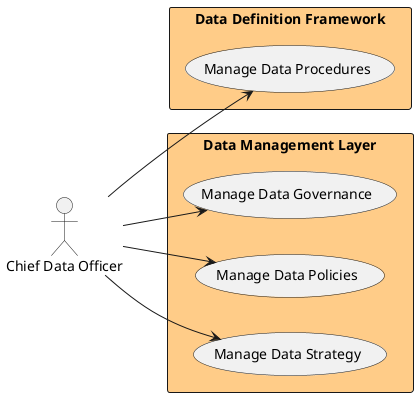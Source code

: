 @startuml

left to right direction


Actor "Chief Data Officer" as ChiefDataOfficer


rectangle "Data Definition Framework" as ddf #ffcc88 {
        usecase "Manage Data Procedures" as ManageDataProcedures
    ChiefDataOfficer --> ManageDataProcedures

}

rectangle "Data Management Layer" as dml #ffcc88 {
        usecase "Manage Data Governance" as ManageDataGovernance
    ChiefDataOfficer --> ManageDataGovernance
    usecase "Manage Data Policies" as ManageDataPolicies
    ChiefDataOfficer --> ManageDataPolicies
    usecase "Manage Data Strategy" as ManageDataStrategy
    ChiefDataOfficer --> ManageDataStrategy

}


@enduml
